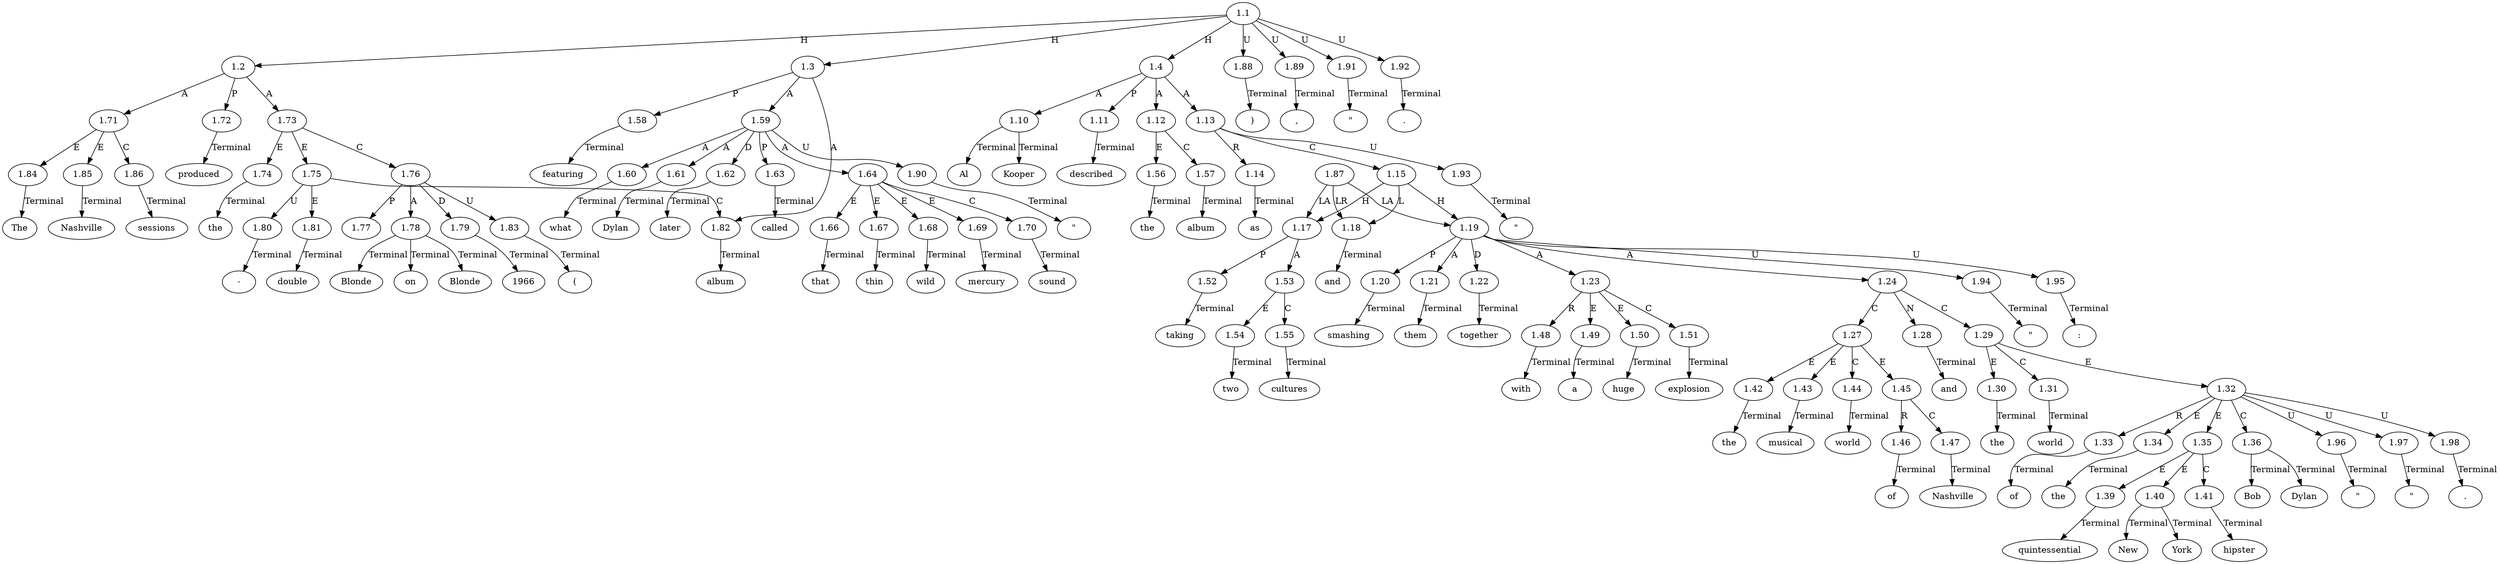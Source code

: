 // Graph
digraph {
	0.1 [label=The ordering=out]
	0.10 [label=on ordering=out]
	0.11 [label=Blonde ordering=out]
	0.12 [label="(" ordering=out]
	0.13 [label=1966 ordering=out]
	0.14 [label=")" ordering=out]
	0.15 [label="," ordering=out]
	0.16 [label=featuring ordering=out]
	0.17 [label=what ordering=out]
	0.18 [label=Dylan ordering=out]
	0.19 [label=later ordering=out]
	0.2 [label=Nashville ordering=out]
	0.20 [label=called ordering=out]
	0.21 [label="\"" ordering=out]
	0.22 [label=that ordering=out]
	0.23 [label=thin ordering=out]
	0.24 [label=wild ordering=out]
	0.25 [label=mercury ordering=out]
	0.26 [label=sound ordering=out]
	0.27 [label="\"" ordering=out]
	0.28 [label="." ordering=out]
	0.29 [label=Al ordering=out]
	0.3 [label=sessions ordering=out]
	0.30 [label=Kooper ordering=out]
	0.31 [label=described ordering=out]
	0.32 [label=the ordering=out]
	0.33 [label=album ordering=out]
	0.34 [label=as ordering=out]
	0.35 [label="\"" ordering=out]
	0.36 [label=taking ordering=out]
	0.37 [label=two ordering=out]
	0.38 [label=cultures ordering=out]
	0.39 [label=and ordering=out]
	0.4 [label=produced ordering=out]
	0.40 [label=smashing ordering=out]
	0.41 [label=them ordering=out]
	0.42 [label=together ordering=out]
	0.43 [label=with ordering=out]
	0.44 [label=a ordering=out]
	0.45 [label=huge ordering=out]
	0.46 [label=explosion ordering=out]
	0.47 [label="\"" ordering=out]
	0.48 [label=":" ordering=out]
	0.49 [label=the ordering=out]
	0.5 [label=the ordering=out]
	0.50 [label=musical ordering=out]
	0.51 [label=world ordering=out]
	0.52 [label=of ordering=out]
	0.53 [label=Nashville ordering=out]
	0.54 [label=and ordering=out]
	0.55 [label=the ordering=out]
	0.56 [label=world ordering=out]
	0.57 [label=of ordering=out]
	0.58 [label=the ordering=out]
	0.59 [label="\"" ordering=out]
	0.6 [label=double ordering=out]
	0.60 [label=quintessential ordering=out]
	0.61 [label=New ordering=out]
	0.62 [label=York ordering=out]
	0.63 [label=hipster ordering=out]
	0.64 [label="\"" ordering=out]
	0.65 [label=Bob ordering=out]
	0.66 [label=Dylan ordering=out]
	0.67 [label="." ordering=out]
	0.7 [label="-" ordering=out]
	0.8 [label=album ordering=out]
	0.9 [label=Blonde ordering=out]
	1.1 [label=1.1 ordering=out]
	1.2 [label=1.2 ordering=out]
	1.3 [label=1.3 ordering=out]
	1.4 [label=1.4 ordering=out]
	1.10 [label=1.10 ordering=out]
	1.11 [label=1.11 ordering=out]
	1.12 [label=1.12 ordering=out]
	1.13 [label=1.13 ordering=out]
	1.14 [label=1.14 ordering=out]
	1.15 [label=1.15 ordering=out]
	1.17 [label=1.17 ordering=out]
	1.18 [label=1.18 ordering=out]
	1.19 [label=1.19 ordering=out]
	1.20 [label=1.20 ordering=out]
	1.21 [label=1.21 ordering=out]
	1.22 [label=1.22 ordering=out]
	1.23 [label=1.23 ordering=out]
	1.24 [label=1.24 ordering=out]
	1.27 [label=1.27 ordering=out]
	1.28 [label=1.28 ordering=out]
	1.29 [label=1.29 ordering=out]
	1.30 [label=1.30 ordering=out]
	1.31 [label=1.31 ordering=out]
	1.32 [label=1.32 ordering=out]
	1.33 [label=1.33 ordering=out]
	1.34 [label=1.34 ordering=out]
	1.35 [label=1.35 ordering=out]
	1.36 [label=1.36 ordering=out]
	1.39 [label=1.39 ordering=out]
	1.40 [label=1.40 ordering=out]
	1.41 [label=1.41 ordering=out]
	1.42 [label=1.42 ordering=out]
	1.43 [label=1.43 ordering=out]
	1.44 [label=1.44 ordering=out]
	1.45 [label=1.45 ordering=out]
	1.46 [label=1.46 ordering=out]
	1.47 [label=1.47 ordering=out]
	1.48 [label=1.48 ordering=out]
	1.49 [label=1.49 ordering=out]
	1.50 [label=1.50 ordering=out]
	1.51 [label=1.51 ordering=out]
	1.52 [label=1.52 ordering=out]
	1.53 [label=1.53 ordering=out]
	1.54 [label=1.54 ordering=out]
	1.55 [label=1.55 ordering=out]
	1.56 [label=1.56 ordering=out]
	1.57 [label=1.57 ordering=out]
	1.58 [label=1.58 ordering=out]
	1.59 [label=1.59 ordering=out]
	1.60 [label=1.60 ordering=out]
	1.61 [label=1.61 ordering=out]
	1.62 [label=1.62 ordering=out]
	1.63 [label=1.63 ordering=out]
	1.64 [label=1.64 ordering=out]
	1.66 [label=1.66 ordering=out]
	1.67 [label=1.67 ordering=out]
	1.68 [label=1.68 ordering=out]
	1.69 [label=1.69 ordering=out]
	1.70 [label=1.70 ordering=out]
	1.71 [label=1.71 ordering=out]
	1.72 [label=1.72 ordering=out]
	1.73 [label=1.73 ordering=out]
	1.74 [label=1.74 ordering=out]
	1.75 [label=1.75 ordering=out]
	1.76 [label=1.76 ordering=out]
	1.77 [label=1.77 ordering=out]
	1.78 [label=1.78 ordering=out]
	1.79 [label=1.79 ordering=out]
	1.80 [label=1.80 ordering=out]
	1.81 [label=1.81 ordering=out]
	1.82 [label=1.82 ordering=out]
	1.83 [label=1.83 ordering=out]
	1.84 [label=1.84 ordering=out]
	1.85 [label=1.85 ordering=out]
	1.86 [label=1.86 ordering=out]
	1.87 [label=1.87 ordering=out]
	1.88 [label=1.88 ordering=out]
	1.89 [label=1.89 ordering=out]
	1.90 [label=1.90 ordering=out]
	1.91 [label=1.91 ordering=out]
	1.92 [label=1.92 ordering=out]
	1.93 [label=1.93 ordering=out]
	1.94 [label=1.94 ordering=out]
	1.95 [label=1.95 ordering=out]
	1.96 [label=1.96 ordering=out]
	1.97 [label=1.97 ordering=out]
	1.98 [label=1.98 ordering=out]
	1.1 -> 1.2 [label=H ordering=out]
	1.1 -> 1.3 [label=H ordering=out]
	1.1 -> 1.4 [label=H ordering=out]
	1.1 -> 1.88 [label=U ordering=out]
	1.1 -> 1.89 [label=U ordering=out]
	1.1 -> 1.91 [label=U ordering=out]
	1.1 -> 1.92 [label=U ordering=out]
	1.2 -> 1.71 [label=A ordering=out]
	1.2 -> 1.72 [label=P ordering=out]
	1.2 -> 1.73 [label=A ordering=out]
	1.3 -> 1.58 [label=P ordering=out]
	1.3 -> 1.59 [label=A ordering=out]
	1.3 -> 1.82 [label=A ordering=out]
	1.4 -> 1.10 [label=A ordering=out]
	1.4 -> 1.11 [label=P ordering=out]
	1.4 -> 1.12 [label=A ordering=out]
	1.4 -> 1.13 [label=A ordering=out]
	1.10 -> 0.29 [label=Terminal ordering=out]
	1.10 -> 0.30 [label=Terminal ordering=out]
	1.11 -> 0.31 [label=Terminal ordering=out]
	1.12 -> 1.56 [label=E ordering=out]
	1.12 -> 1.57 [label=C ordering=out]
	1.13 -> 1.14 [label=R ordering=out]
	1.13 -> 1.15 [label=C ordering=out]
	1.13 -> 1.93 [label=U ordering=out]
	1.14 -> 0.34 [label=Terminal ordering=out]
	1.15 -> 1.17 [label=H ordering=out]
	1.15 -> 1.18 [label=L ordering=out]
	1.15 -> 1.19 [label=H ordering=out]
	1.17 -> 1.52 [label=P ordering=out]
	1.17 -> 1.53 [label=A ordering=out]
	1.18 -> 0.39 [label=Terminal ordering=out]
	1.19 -> 1.20 [label=P ordering=out]
	1.19 -> 1.21 [label=A ordering=out]
	1.19 -> 1.22 [label=D ordering=out]
	1.19 -> 1.23 [label=A ordering=out]
	1.19 -> 1.24 [label=A ordering=out]
	1.19 -> 1.94 [label=U ordering=out]
	1.19 -> 1.95 [label=U ordering=out]
	1.20 -> 0.40 [label=Terminal ordering=out]
	1.21 -> 0.41 [label=Terminal ordering=out]
	1.22 -> 0.42 [label=Terminal ordering=out]
	1.23 -> 1.48 [label=R ordering=out]
	1.23 -> 1.49 [label=E ordering=out]
	1.23 -> 1.50 [label=E ordering=out]
	1.23 -> 1.51 [label=C ordering=out]
	1.24 -> 1.27 [label=C ordering=out]
	1.24 -> 1.28 [label=N ordering=out]
	1.24 -> 1.29 [label=C ordering=out]
	1.27 -> 1.42 [label=E ordering=out]
	1.27 -> 1.43 [label=E ordering=out]
	1.27 -> 1.44 [label=C ordering=out]
	1.27 -> 1.45 [label=E ordering=out]
	1.28 -> 0.54 [label=Terminal ordering=out]
	1.29 -> 1.30 [label=E ordering=out]
	1.29 -> 1.31 [label=C ordering=out]
	1.29 -> 1.32 [label=E ordering=out]
	1.30 -> 0.55 [label=Terminal ordering=out]
	1.31 -> 0.56 [label=Terminal ordering=out]
	1.32 -> 1.33 [label=R ordering=out]
	1.32 -> 1.34 [label=E ordering=out]
	1.32 -> 1.35 [label=E ordering=out]
	1.32 -> 1.36 [label=C ordering=out]
	1.32 -> 1.96 [label=U ordering=out]
	1.32 -> 1.97 [label=U ordering=out]
	1.32 -> 1.98 [label=U ordering=out]
	1.33 -> 0.57 [label=Terminal ordering=out]
	1.34 -> 0.58 [label=Terminal ordering=out]
	1.35 -> 1.39 [label=E ordering=out]
	1.35 -> 1.40 [label=E ordering=out]
	1.35 -> 1.41 [label=C ordering=out]
	1.36 -> 0.65 [label=Terminal ordering=out]
	1.36 -> 0.66 [label=Terminal ordering=out]
	1.39 -> 0.60 [label=Terminal ordering=out]
	1.40 -> 0.61 [label=Terminal ordering=out]
	1.40 -> 0.62 [label=Terminal ordering=out]
	1.41 -> 0.63 [label=Terminal ordering=out]
	1.42 -> 0.49 [label=Terminal ordering=out]
	1.43 -> 0.50 [label=Terminal ordering=out]
	1.44 -> 0.51 [label=Terminal ordering=out]
	1.45 -> 1.46 [label=R ordering=out]
	1.45 -> 1.47 [label=C ordering=out]
	1.46 -> 0.52 [label=Terminal ordering=out]
	1.47 -> 0.53 [label=Terminal ordering=out]
	1.48 -> 0.43 [label=Terminal ordering=out]
	1.49 -> 0.44 [label=Terminal ordering=out]
	1.50 -> 0.45 [label=Terminal ordering=out]
	1.51 -> 0.46 [label=Terminal ordering=out]
	1.52 -> 0.36 [label=Terminal ordering=out]
	1.53 -> 1.54 [label=E ordering=out]
	1.53 -> 1.55 [label=C ordering=out]
	1.54 -> 0.37 [label=Terminal ordering=out]
	1.55 -> 0.38 [label=Terminal ordering=out]
	1.56 -> 0.32 [label=Terminal ordering=out]
	1.57 -> 0.33 [label=Terminal ordering=out]
	1.58 -> 0.16 [label=Terminal ordering=out]
	1.59 -> 1.60 [label=A ordering=out]
	1.59 -> 1.61 [label=A ordering=out]
	1.59 -> 1.62 [label=D ordering=out]
	1.59 -> 1.63 [label=P ordering=out]
	1.59 -> 1.64 [label=A ordering=out]
	1.59 -> 1.90 [label=U ordering=out]
	1.60 -> 0.17 [label=Terminal ordering=out]
	1.61 -> 0.18 [label=Terminal ordering=out]
	1.62 -> 0.19 [label=Terminal ordering=out]
	1.63 -> 0.20 [label=Terminal ordering=out]
	1.64 -> 1.66 [label=E ordering=out]
	1.64 -> 1.67 [label=E ordering=out]
	1.64 -> 1.68 [label=E ordering=out]
	1.64 -> 1.69 [label=E ordering=out]
	1.64 -> 1.70 [label=C ordering=out]
	1.66 -> 0.22 [label=Terminal ordering=out]
	1.67 -> 0.23 [label=Terminal ordering=out]
	1.68 -> 0.24 [label=Terminal ordering=out]
	1.69 -> 0.25 [label=Terminal ordering=out]
	1.70 -> 0.26 [label=Terminal ordering=out]
	1.71 -> 1.84 [label=E ordering=out]
	1.71 -> 1.85 [label=E ordering=out]
	1.71 -> 1.86 [label=C ordering=out]
	1.72 -> 0.4 [label=Terminal ordering=out]
	1.73 -> 1.74 [label=E ordering=out]
	1.73 -> 1.75 [label=E ordering=out]
	1.73 -> 1.76 [label=C ordering=out]
	1.74 -> 0.5 [label=Terminal ordering=out]
	1.75 -> 1.80 [label=U ordering=out]
	1.75 -> 1.81 [label=E ordering=out]
	1.75 -> 1.82 [label=C ordering=out]
	1.76 -> 1.77 [label=P ordering=out]
	1.76 -> 1.78 [label=A ordering=out]
	1.76 -> 1.79 [label=D ordering=out]
	1.76 -> 1.83 [label=U ordering=out]
	1.78 -> 0.9 [label=Terminal ordering=out]
	1.78 -> 0.10 [label=Terminal ordering=out]
	1.78 -> 0.11 [label=Terminal ordering=out]
	1.79 -> 0.13 [label=Terminal ordering=out]
	1.80 -> 0.7 [label=Terminal ordering=out]
	1.81 -> 0.6 [label=Terminal ordering=out]
	1.82 -> 0.8 [label=Terminal ordering=out]
	1.83 -> 0.12 [label=Terminal ordering=out]
	1.84 -> 0.1 [label=Terminal ordering=out]
	1.85 -> 0.2 [label=Terminal ordering=out]
	1.86 -> 0.3 [label=Terminal ordering=out]
	1.87 -> 1.17 [label=LA ordering=out]
	1.87 -> 1.18 [label=LR ordering=out]
	1.87 -> 1.19 [label=LA ordering=out]
	1.88 -> 0.14 [label=Terminal ordering=out]
	1.89 -> 0.15 [label=Terminal ordering=out]
	1.90 -> 0.21 [label=Terminal ordering=out]
	1.91 -> 0.27 [label=Terminal ordering=out]
	1.92 -> 0.28 [label=Terminal ordering=out]
	1.93 -> 0.35 [label=Terminal ordering=out]
	1.94 -> 0.47 [label=Terminal ordering=out]
	1.95 -> 0.48 [label=Terminal ordering=out]
	1.96 -> 0.59 [label=Terminal ordering=out]
	1.97 -> 0.64 [label=Terminal ordering=out]
	1.98 -> 0.67 [label=Terminal ordering=out]
}
